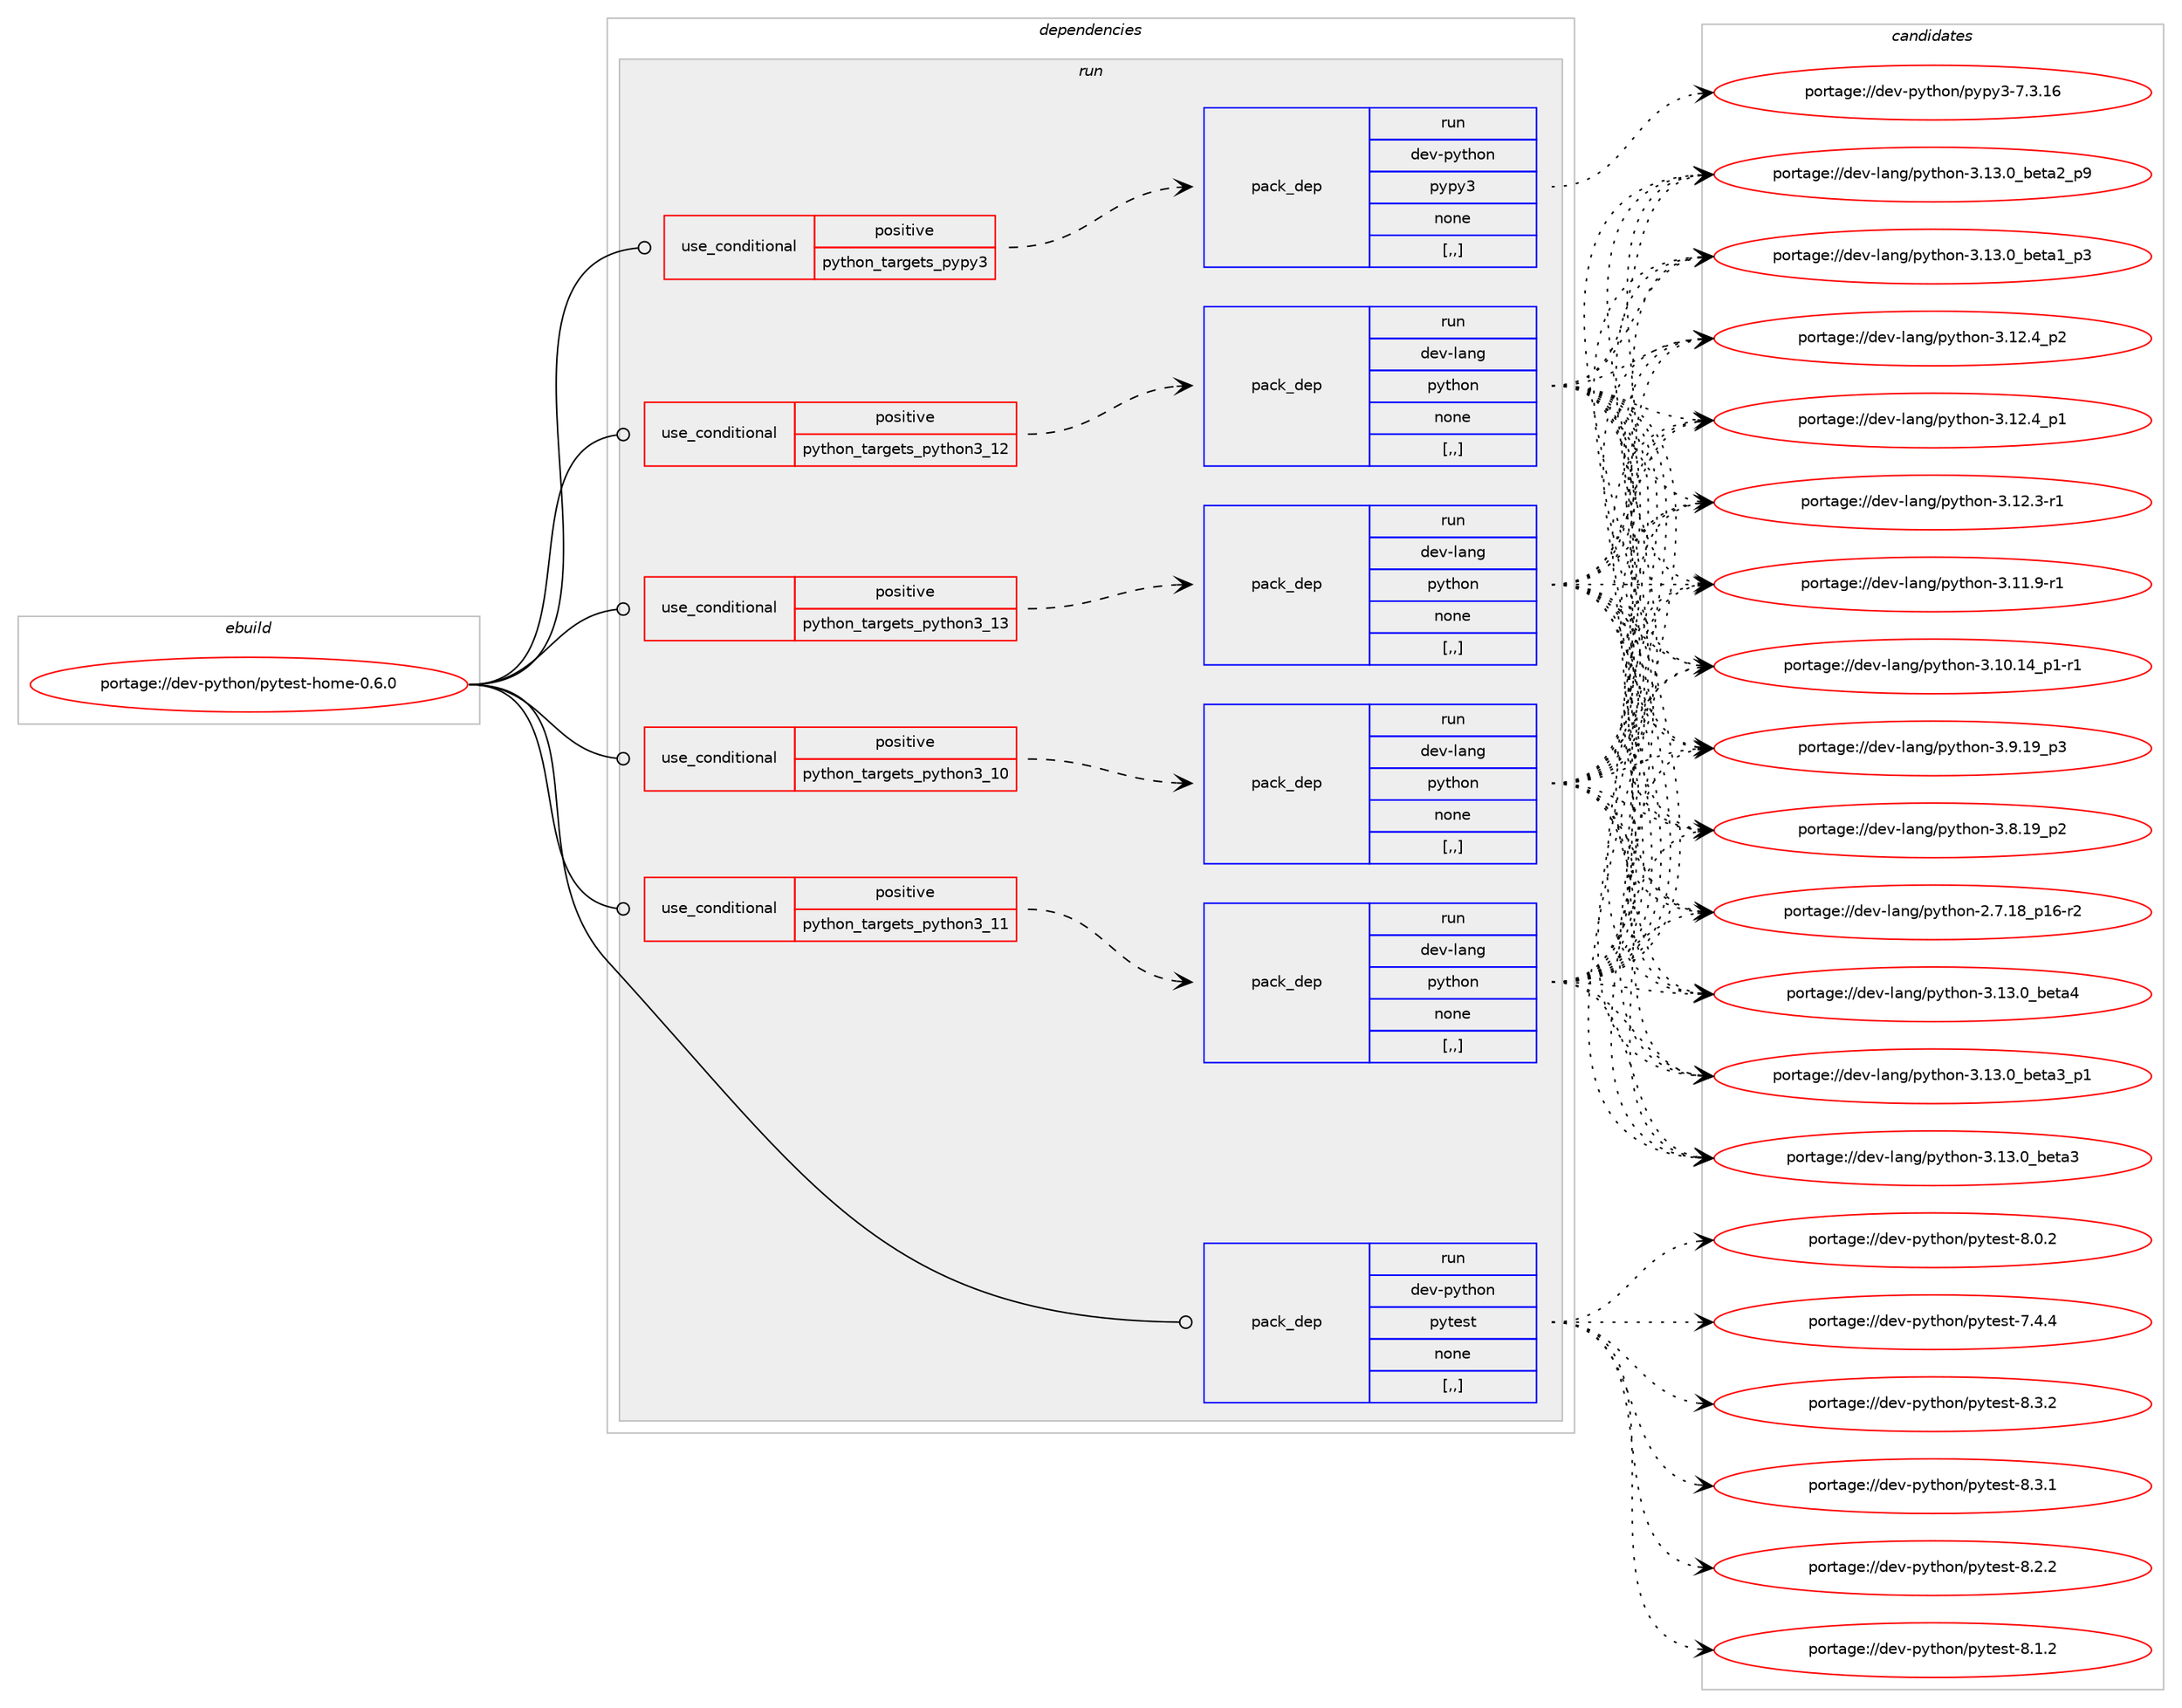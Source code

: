 digraph prolog {

# *************
# Graph options
# *************

newrank=true;
concentrate=true;
compound=true;
graph [rankdir=LR,fontname=Helvetica,fontsize=10,ranksep=1.5];#, ranksep=2.5, nodesep=0.2];
edge  [arrowhead=vee];
node  [fontname=Helvetica,fontsize=10];

# **********
# The ebuild
# **********

subgraph cluster_leftcol {
color=gray;
label=<<i>ebuild</i>>;
id [label="portage://dev-python/pytest-home-0.6.0", color=red, width=4, href="../dev-python/pytest-home-0.6.0.svg"];
}

# ****************
# The dependencies
# ****************

subgraph cluster_midcol {
color=gray;
label=<<i>dependencies</i>>;
subgraph cluster_compile {
fillcolor="#eeeeee";
style=filled;
label=<<i>compile</i>>;
}
subgraph cluster_compileandrun {
fillcolor="#eeeeee";
style=filled;
label=<<i>compile and run</i>>;
}
subgraph cluster_run {
fillcolor="#eeeeee";
style=filled;
label=<<i>run</i>>;
subgraph cond37948 {
dependency159258 [label=<<TABLE BORDER="0" CELLBORDER="1" CELLSPACING="0" CELLPADDING="4"><TR><TD ROWSPAN="3" CELLPADDING="10">use_conditional</TD></TR><TR><TD>positive</TD></TR><TR><TD>python_targets_pypy3</TD></TR></TABLE>>, shape=none, color=red];
subgraph pack120041 {
dependency159259 [label=<<TABLE BORDER="0" CELLBORDER="1" CELLSPACING="0" CELLPADDING="4" WIDTH="220"><TR><TD ROWSPAN="6" CELLPADDING="30">pack_dep</TD></TR><TR><TD WIDTH="110">run</TD></TR><TR><TD>dev-python</TD></TR><TR><TD>pypy3</TD></TR><TR><TD>none</TD></TR><TR><TD>[,,]</TD></TR></TABLE>>, shape=none, color=blue];
}
dependency159258:e -> dependency159259:w [weight=20,style="dashed",arrowhead="vee"];
}
id:e -> dependency159258:w [weight=20,style="solid",arrowhead="odot"];
subgraph cond37949 {
dependency159260 [label=<<TABLE BORDER="0" CELLBORDER="1" CELLSPACING="0" CELLPADDING="4"><TR><TD ROWSPAN="3" CELLPADDING="10">use_conditional</TD></TR><TR><TD>positive</TD></TR><TR><TD>python_targets_python3_10</TD></TR></TABLE>>, shape=none, color=red];
subgraph pack120042 {
dependency159261 [label=<<TABLE BORDER="0" CELLBORDER="1" CELLSPACING="0" CELLPADDING="4" WIDTH="220"><TR><TD ROWSPAN="6" CELLPADDING="30">pack_dep</TD></TR><TR><TD WIDTH="110">run</TD></TR><TR><TD>dev-lang</TD></TR><TR><TD>python</TD></TR><TR><TD>none</TD></TR><TR><TD>[,,]</TD></TR></TABLE>>, shape=none, color=blue];
}
dependency159260:e -> dependency159261:w [weight=20,style="dashed",arrowhead="vee"];
}
id:e -> dependency159260:w [weight=20,style="solid",arrowhead="odot"];
subgraph cond37950 {
dependency159262 [label=<<TABLE BORDER="0" CELLBORDER="1" CELLSPACING="0" CELLPADDING="4"><TR><TD ROWSPAN="3" CELLPADDING="10">use_conditional</TD></TR><TR><TD>positive</TD></TR><TR><TD>python_targets_python3_11</TD></TR></TABLE>>, shape=none, color=red];
subgraph pack120043 {
dependency159263 [label=<<TABLE BORDER="0" CELLBORDER="1" CELLSPACING="0" CELLPADDING="4" WIDTH="220"><TR><TD ROWSPAN="6" CELLPADDING="30">pack_dep</TD></TR><TR><TD WIDTH="110">run</TD></TR><TR><TD>dev-lang</TD></TR><TR><TD>python</TD></TR><TR><TD>none</TD></TR><TR><TD>[,,]</TD></TR></TABLE>>, shape=none, color=blue];
}
dependency159262:e -> dependency159263:w [weight=20,style="dashed",arrowhead="vee"];
}
id:e -> dependency159262:w [weight=20,style="solid",arrowhead="odot"];
subgraph cond37951 {
dependency159264 [label=<<TABLE BORDER="0" CELLBORDER="1" CELLSPACING="0" CELLPADDING="4"><TR><TD ROWSPAN="3" CELLPADDING="10">use_conditional</TD></TR><TR><TD>positive</TD></TR><TR><TD>python_targets_python3_12</TD></TR></TABLE>>, shape=none, color=red];
subgraph pack120044 {
dependency159265 [label=<<TABLE BORDER="0" CELLBORDER="1" CELLSPACING="0" CELLPADDING="4" WIDTH="220"><TR><TD ROWSPAN="6" CELLPADDING="30">pack_dep</TD></TR><TR><TD WIDTH="110">run</TD></TR><TR><TD>dev-lang</TD></TR><TR><TD>python</TD></TR><TR><TD>none</TD></TR><TR><TD>[,,]</TD></TR></TABLE>>, shape=none, color=blue];
}
dependency159264:e -> dependency159265:w [weight=20,style="dashed",arrowhead="vee"];
}
id:e -> dependency159264:w [weight=20,style="solid",arrowhead="odot"];
subgraph cond37952 {
dependency159266 [label=<<TABLE BORDER="0" CELLBORDER="1" CELLSPACING="0" CELLPADDING="4"><TR><TD ROWSPAN="3" CELLPADDING="10">use_conditional</TD></TR><TR><TD>positive</TD></TR><TR><TD>python_targets_python3_13</TD></TR></TABLE>>, shape=none, color=red];
subgraph pack120045 {
dependency159267 [label=<<TABLE BORDER="0" CELLBORDER="1" CELLSPACING="0" CELLPADDING="4" WIDTH="220"><TR><TD ROWSPAN="6" CELLPADDING="30">pack_dep</TD></TR><TR><TD WIDTH="110">run</TD></TR><TR><TD>dev-lang</TD></TR><TR><TD>python</TD></TR><TR><TD>none</TD></TR><TR><TD>[,,]</TD></TR></TABLE>>, shape=none, color=blue];
}
dependency159266:e -> dependency159267:w [weight=20,style="dashed",arrowhead="vee"];
}
id:e -> dependency159266:w [weight=20,style="solid",arrowhead="odot"];
subgraph pack120046 {
dependency159268 [label=<<TABLE BORDER="0" CELLBORDER="1" CELLSPACING="0" CELLPADDING="4" WIDTH="220"><TR><TD ROWSPAN="6" CELLPADDING="30">pack_dep</TD></TR><TR><TD WIDTH="110">run</TD></TR><TR><TD>dev-python</TD></TR><TR><TD>pytest</TD></TR><TR><TD>none</TD></TR><TR><TD>[,,]</TD></TR></TABLE>>, shape=none, color=blue];
}
id:e -> dependency159268:w [weight=20,style="solid",arrowhead="odot"];
}
}

# **************
# The candidates
# **************

subgraph cluster_choices {
rank=same;
color=gray;
label=<<i>candidates</i>>;

subgraph choice120041 {
color=black;
nodesep=1;
choice10010111845112121116104111110471121211121215145554651464954 [label="portage://dev-python/pypy3-7.3.16", color=red, width=4,href="../dev-python/pypy3-7.3.16.svg"];
dependency159259:e -> choice10010111845112121116104111110471121211121215145554651464954:w [style=dotted,weight="100"];
}
subgraph choice120042 {
color=black;
nodesep=1;
choice1001011184510897110103471121211161041111104551464951464895981011169752 [label="portage://dev-lang/python-3.13.0_beta4", color=red, width=4,href="../dev-lang/python-3.13.0_beta4.svg"];
choice10010111845108971101034711212111610411111045514649514648959810111697519511249 [label="portage://dev-lang/python-3.13.0_beta3_p1", color=red, width=4,href="../dev-lang/python-3.13.0_beta3_p1.svg"];
choice1001011184510897110103471121211161041111104551464951464895981011169751 [label="portage://dev-lang/python-3.13.0_beta3", color=red, width=4,href="../dev-lang/python-3.13.0_beta3.svg"];
choice10010111845108971101034711212111610411111045514649514648959810111697509511257 [label="portage://dev-lang/python-3.13.0_beta2_p9", color=red, width=4,href="../dev-lang/python-3.13.0_beta2_p9.svg"];
choice10010111845108971101034711212111610411111045514649514648959810111697499511251 [label="portage://dev-lang/python-3.13.0_beta1_p3", color=red, width=4,href="../dev-lang/python-3.13.0_beta1_p3.svg"];
choice100101118451089711010347112121116104111110455146495046529511250 [label="portage://dev-lang/python-3.12.4_p2", color=red, width=4,href="../dev-lang/python-3.12.4_p2.svg"];
choice100101118451089711010347112121116104111110455146495046529511249 [label="portage://dev-lang/python-3.12.4_p1", color=red, width=4,href="../dev-lang/python-3.12.4_p1.svg"];
choice100101118451089711010347112121116104111110455146495046514511449 [label="portage://dev-lang/python-3.12.3-r1", color=red, width=4,href="../dev-lang/python-3.12.3-r1.svg"];
choice100101118451089711010347112121116104111110455146494946574511449 [label="portage://dev-lang/python-3.11.9-r1", color=red, width=4,href="../dev-lang/python-3.11.9-r1.svg"];
choice100101118451089711010347112121116104111110455146494846495295112494511449 [label="portage://dev-lang/python-3.10.14_p1-r1", color=red, width=4,href="../dev-lang/python-3.10.14_p1-r1.svg"];
choice100101118451089711010347112121116104111110455146574649579511251 [label="portage://dev-lang/python-3.9.19_p3", color=red, width=4,href="../dev-lang/python-3.9.19_p3.svg"];
choice100101118451089711010347112121116104111110455146564649579511250 [label="portage://dev-lang/python-3.8.19_p2", color=red, width=4,href="../dev-lang/python-3.8.19_p2.svg"];
choice100101118451089711010347112121116104111110455046554649569511249544511450 [label="portage://dev-lang/python-2.7.18_p16-r2", color=red, width=4,href="../dev-lang/python-2.7.18_p16-r2.svg"];
dependency159261:e -> choice1001011184510897110103471121211161041111104551464951464895981011169752:w [style=dotted,weight="100"];
dependency159261:e -> choice10010111845108971101034711212111610411111045514649514648959810111697519511249:w [style=dotted,weight="100"];
dependency159261:e -> choice1001011184510897110103471121211161041111104551464951464895981011169751:w [style=dotted,weight="100"];
dependency159261:e -> choice10010111845108971101034711212111610411111045514649514648959810111697509511257:w [style=dotted,weight="100"];
dependency159261:e -> choice10010111845108971101034711212111610411111045514649514648959810111697499511251:w [style=dotted,weight="100"];
dependency159261:e -> choice100101118451089711010347112121116104111110455146495046529511250:w [style=dotted,weight="100"];
dependency159261:e -> choice100101118451089711010347112121116104111110455146495046529511249:w [style=dotted,weight="100"];
dependency159261:e -> choice100101118451089711010347112121116104111110455146495046514511449:w [style=dotted,weight="100"];
dependency159261:e -> choice100101118451089711010347112121116104111110455146494946574511449:w [style=dotted,weight="100"];
dependency159261:e -> choice100101118451089711010347112121116104111110455146494846495295112494511449:w [style=dotted,weight="100"];
dependency159261:e -> choice100101118451089711010347112121116104111110455146574649579511251:w [style=dotted,weight="100"];
dependency159261:e -> choice100101118451089711010347112121116104111110455146564649579511250:w [style=dotted,weight="100"];
dependency159261:e -> choice100101118451089711010347112121116104111110455046554649569511249544511450:w [style=dotted,weight="100"];
}
subgraph choice120043 {
color=black;
nodesep=1;
choice1001011184510897110103471121211161041111104551464951464895981011169752 [label="portage://dev-lang/python-3.13.0_beta4", color=red, width=4,href="../dev-lang/python-3.13.0_beta4.svg"];
choice10010111845108971101034711212111610411111045514649514648959810111697519511249 [label="portage://dev-lang/python-3.13.0_beta3_p1", color=red, width=4,href="../dev-lang/python-3.13.0_beta3_p1.svg"];
choice1001011184510897110103471121211161041111104551464951464895981011169751 [label="portage://dev-lang/python-3.13.0_beta3", color=red, width=4,href="../dev-lang/python-3.13.0_beta3.svg"];
choice10010111845108971101034711212111610411111045514649514648959810111697509511257 [label="portage://dev-lang/python-3.13.0_beta2_p9", color=red, width=4,href="../dev-lang/python-3.13.0_beta2_p9.svg"];
choice10010111845108971101034711212111610411111045514649514648959810111697499511251 [label="portage://dev-lang/python-3.13.0_beta1_p3", color=red, width=4,href="../dev-lang/python-3.13.0_beta1_p3.svg"];
choice100101118451089711010347112121116104111110455146495046529511250 [label="portage://dev-lang/python-3.12.4_p2", color=red, width=4,href="../dev-lang/python-3.12.4_p2.svg"];
choice100101118451089711010347112121116104111110455146495046529511249 [label="portage://dev-lang/python-3.12.4_p1", color=red, width=4,href="../dev-lang/python-3.12.4_p1.svg"];
choice100101118451089711010347112121116104111110455146495046514511449 [label="portage://dev-lang/python-3.12.3-r1", color=red, width=4,href="../dev-lang/python-3.12.3-r1.svg"];
choice100101118451089711010347112121116104111110455146494946574511449 [label="portage://dev-lang/python-3.11.9-r1", color=red, width=4,href="../dev-lang/python-3.11.9-r1.svg"];
choice100101118451089711010347112121116104111110455146494846495295112494511449 [label="portage://dev-lang/python-3.10.14_p1-r1", color=red, width=4,href="../dev-lang/python-3.10.14_p1-r1.svg"];
choice100101118451089711010347112121116104111110455146574649579511251 [label="portage://dev-lang/python-3.9.19_p3", color=red, width=4,href="../dev-lang/python-3.9.19_p3.svg"];
choice100101118451089711010347112121116104111110455146564649579511250 [label="portage://dev-lang/python-3.8.19_p2", color=red, width=4,href="../dev-lang/python-3.8.19_p2.svg"];
choice100101118451089711010347112121116104111110455046554649569511249544511450 [label="portage://dev-lang/python-2.7.18_p16-r2", color=red, width=4,href="../dev-lang/python-2.7.18_p16-r2.svg"];
dependency159263:e -> choice1001011184510897110103471121211161041111104551464951464895981011169752:w [style=dotted,weight="100"];
dependency159263:e -> choice10010111845108971101034711212111610411111045514649514648959810111697519511249:w [style=dotted,weight="100"];
dependency159263:e -> choice1001011184510897110103471121211161041111104551464951464895981011169751:w [style=dotted,weight="100"];
dependency159263:e -> choice10010111845108971101034711212111610411111045514649514648959810111697509511257:w [style=dotted,weight="100"];
dependency159263:e -> choice10010111845108971101034711212111610411111045514649514648959810111697499511251:w [style=dotted,weight="100"];
dependency159263:e -> choice100101118451089711010347112121116104111110455146495046529511250:w [style=dotted,weight="100"];
dependency159263:e -> choice100101118451089711010347112121116104111110455146495046529511249:w [style=dotted,weight="100"];
dependency159263:e -> choice100101118451089711010347112121116104111110455146495046514511449:w [style=dotted,weight="100"];
dependency159263:e -> choice100101118451089711010347112121116104111110455146494946574511449:w [style=dotted,weight="100"];
dependency159263:e -> choice100101118451089711010347112121116104111110455146494846495295112494511449:w [style=dotted,weight="100"];
dependency159263:e -> choice100101118451089711010347112121116104111110455146574649579511251:w [style=dotted,weight="100"];
dependency159263:e -> choice100101118451089711010347112121116104111110455146564649579511250:w [style=dotted,weight="100"];
dependency159263:e -> choice100101118451089711010347112121116104111110455046554649569511249544511450:w [style=dotted,weight="100"];
}
subgraph choice120044 {
color=black;
nodesep=1;
choice1001011184510897110103471121211161041111104551464951464895981011169752 [label="portage://dev-lang/python-3.13.0_beta4", color=red, width=4,href="../dev-lang/python-3.13.0_beta4.svg"];
choice10010111845108971101034711212111610411111045514649514648959810111697519511249 [label="portage://dev-lang/python-3.13.0_beta3_p1", color=red, width=4,href="../dev-lang/python-3.13.0_beta3_p1.svg"];
choice1001011184510897110103471121211161041111104551464951464895981011169751 [label="portage://dev-lang/python-3.13.0_beta3", color=red, width=4,href="../dev-lang/python-3.13.0_beta3.svg"];
choice10010111845108971101034711212111610411111045514649514648959810111697509511257 [label="portage://dev-lang/python-3.13.0_beta2_p9", color=red, width=4,href="../dev-lang/python-3.13.0_beta2_p9.svg"];
choice10010111845108971101034711212111610411111045514649514648959810111697499511251 [label="portage://dev-lang/python-3.13.0_beta1_p3", color=red, width=4,href="../dev-lang/python-3.13.0_beta1_p3.svg"];
choice100101118451089711010347112121116104111110455146495046529511250 [label="portage://dev-lang/python-3.12.4_p2", color=red, width=4,href="../dev-lang/python-3.12.4_p2.svg"];
choice100101118451089711010347112121116104111110455146495046529511249 [label="portage://dev-lang/python-3.12.4_p1", color=red, width=4,href="../dev-lang/python-3.12.4_p1.svg"];
choice100101118451089711010347112121116104111110455146495046514511449 [label="portage://dev-lang/python-3.12.3-r1", color=red, width=4,href="../dev-lang/python-3.12.3-r1.svg"];
choice100101118451089711010347112121116104111110455146494946574511449 [label="portage://dev-lang/python-3.11.9-r1", color=red, width=4,href="../dev-lang/python-3.11.9-r1.svg"];
choice100101118451089711010347112121116104111110455146494846495295112494511449 [label="portage://dev-lang/python-3.10.14_p1-r1", color=red, width=4,href="../dev-lang/python-3.10.14_p1-r1.svg"];
choice100101118451089711010347112121116104111110455146574649579511251 [label="portage://dev-lang/python-3.9.19_p3", color=red, width=4,href="../dev-lang/python-3.9.19_p3.svg"];
choice100101118451089711010347112121116104111110455146564649579511250 [label="portage://dev-lang/python-3.8.19_p2", color=red, width=4,href="../dev-lang/python-3.8.19_p2.svg"];
choice100101118451089711010347112121116104111110455046554649569511249544511450 [label="portage://dev-lang/python-2.7.18_p16-r2", color=red, width=4,href="../dev-lang/python-2.7.18_p16-r2.svg"];
dependency159265:e -> choice1001011184510897110103471121211161041111104551464951464895981011169752:w [style=dotted,weight="100"];
dependency159265:e -> choice10010111845108971101034711212111610411111045514649514648959810111697519511249:w [style=dotted,weight="100"];
dependency159265:e -> choice1001011184510897110103471121211161041111104551464951464895981011169751:w [style=dotted,weight="100"];
dependency159265:e -> choice10010111845108971101034711212111610411111045514649514648959810111697509511257:w [style=dotted,weight="100"];
dependency159265:e -> choice10010111845108971101034711212111610411111045514649514648959810111697499511251:w [style=dotted,weight="100"];
dependency159265:e -> choice100101118451089711010347112121116104111110455146495046529511250:w [style=dotted,weight="100"];
dependency159265:e -> choice100101118451089711010347112121116104111110455146495046529511249:w [style=dotted,weight="100"];
dependency159265:e -> choice100101118451089711010347112121116104111110455146495046514511449:w [style=dotted,weight="100"];
dependency159265:e -> choice100101118451089711010347112121116104111110455146494946574511449:w [style=dotted,weight="100"];
dependency159265:e -> choice100101118451089711010347112121116104111110455146494846495295112494511449:w [style=dotted,weight="100"];
dependency159265:e -> choice100101118451089711010347112121116104111110455146574649579511251:w [style=dotted,weight="100"];
dependency159265:e -> choice100101118451089711010347112121116104111110455146564649579511250:w [style=dotted,weight="100"];
dependency159265:e -> choice100101118451089711010347112121116104111110455046554649569511249544511450:w [style=dotted,weight="100"];
}
subgraph choice120045 {
color=black;
nodesep=1;
choice1001011184510897110103471121211161041111104551464951464895981011169752 [label="portage://dev-lang/python-3.13.0_beta4", color=red, width=4,href="../dev-lang/python-3.13.0_beta4.svg"];
choice10010111845108971101034711212111610411111045514649514648959810111697519511249 [label="portage://dev-lang/python-3.13.0_beta3_p1", color=red, width=4,href="../dev-lang/python-3.13.0_beta3_p1.svg"];
choice1001011184510897110103471121211161041111104551464951464895981011169751 [label="portage://dev-lang/python-3.13.0_beta3", color=red, width=4,href="../dev-lang/python-3.13.0_beta3.svg"];
choice10010111845108971101034711212111610411111045514649514648959810111697509511257 [label="portage://dev-lang/python-3.13.0_beta2_p9", color=red, width=4,href="../dev-lang/python-3.13.0_beta2_p9.svg"];
choice10010111845108971101034711212111610411111045514649514648959810111697499511251 [label="portage://dev-lang/python-3.13.0_beta1_p3", color=red, width=4,href="../dev-lang/python-3.13.0_beta1_p3.svg"];
choice100101118451089711010347112121116104111110455146495046529511250 [label="portage://dev-lang/python-3.12.4_p2", color=red, width=4,href="../dev-lang/python-3.12.4_p2.svg"];
choice100101118451089711010347112121116104111110455146495046529511249 [label="portage://dev-lang/python-3.12.4_p1", color=red, width=4,href="../dev-lang/python-3.12.4_p1.svg"];
choice100101118451089711010347112121116104111110455146495046514511449 [label="portage://dev-lang/python-3.12.3-r1", color=red, width=4,href="../dev-lang/python-3.12.3-r1.svg"];
choice100101118451089711010347112121116104111110455146494946574511449 [label="portage://dev-lang/python-3.11.9-r1", color=red, width=4,href="../dev-lang/python-3.11.9-r1.svg"];
choice100101118451089711010347112121116104111110455146494846495295112494511449 [label="portage://dev-lang/python-3.10.14_p1-r1", color=red, width=4,href="../dev-lang/python-3.10.14_p1-r1.svg"];
choice100101118451089711010347112121116104111110455146574649579511251 [label="portage://dev-lang/python-3.9.19_p3", color=red, width=4,href="../dev-lang/python-3.9.19_p3.svg"];
choice100101118451089711010347112121116104111110455146564649579511250 [label="portage://dev-lang/python-3.8.19_p2", color=red, width=4,href="../dev-lang/python-3.8.19_p2.svg"];
choice100101118451089711010347112121116104111110455046554649569511249544511450 [label="portage://dev-lang/python-2.7.18_p16-r2", color=red, width=4,href="../dev-lang/python-2.7.18_p16-r2.svg"];
dependency159267:e -> choice1001011184510897110103471121211161041111104551464951464895981011169752:w [style=dotted,weight="100"];
dependency159267:e -> choice10010111845108971101034711212111610411111045514649514648959810111697519511249:w [style=dotted,weight="100"];
dependency159267:e -> choice1001011184510897110103471121211161041111104551464951464895981011169751:w [style=dotted,weight="100"];
dependency159267:e -> choice10010111845108971101034711212111610411111045514649514648959810111697509511257:w [style=dotted,weight="100"];
dependency159267:e -> choice10010111845108971101034711212111610411111045514649514648959810111697499511251:w [style=dotted,weight="100"];
dependency159267:e -> choice100101118451089711010347112121116104111110455146495046529511250:w [style=dotted,weight="100"];
dependency159267:e -> choice100101118451089711010347112121116104111110455146495046529511249:w [style=dotted,weight="100"];
dependency159267:e -> choice100101118451089711010347112121116104111110455146495046514511449:w [style=dotted,weight="100"];
dependency159267:e -> choice100101118451089711010347112121116104111110455146494946574511449:w [style=dotted,weight="100"];
dependency159267:e -> choice100101118451089711010347112121116104111110455146494846495295112494511449:w [style=dotted,weight="100"];
dependency159267:e -> choice100101118451089711010347112121116104111110455146574649579511251:w [style=dotted,weight="100"];
dependency159267:e -> choice100101118451089711010347112121116104111110455146564649579511250:w [style=dotted,weight="100"];
dependency159267:e -> choice100101118451089711010347112121116104111110455046554649569511249544511450:w [style=dotted,weight="100"];
}
subgraph choice120046 {
color=black;
nodesep=1;
choice1001011184511212111610411111047112121116101115116455646514650 [label="portage://dev-python/pytest-8.3.2", color=red, width=4,href="../dev-python/pytest-8.3.2.svg"];
choice1001011184511212111610411111047112121116101115116455646514649 [label="portage://dev-python/pytest-8.3.1", color=red, width=4,href="../dev-python/pytest-8.3.1.svg"];
choice1001011184511212111610411111047112121116101115116455646504650 [label="portage://dev-python/pytest-8.2.2", color=red, width=4,href="../dev-python/pytest-8.2.2.svg"];
choice1001011184511212111610411111047112121116101115116455646494650 [label="portage://dev-python/pytest-8.1.2", color=red, width=4,href="../dev-python/pytest-8.1.2.svg"];
choice1001011184511212111610411111047112121116101115116455646484650 [label="portage://dev-python/pytest-8.0.2", color=red, width=4,href="../dev-python/pytest-8.0.2.svg"];
choice1001011184511212111610411111047112121116101115116455546524652 [label="portage://dev-python/pytest-7.4.4", color=red, width=4,href="../dev-python/pytest-7.4.4.svg"];
dependency159268:e -> choice1001011184511212111610411111047112121116101115116455646514650:w [style=dotted,weight="100"];
dependency159268:e -> choice1001011184511212111610411111047112121116101115116455646514649:w [style=dotted,weight="100"];
dependency159268:e -> choice1001011184511212111610411111047112121116101115116455646504650:w [style=dotted,weight="100"];
dependency159268:e -> choice1001011184511212111610411111047112121116101115116455646494650:w [style=dotted,weight="100"];
dependency159268:e -> choice1001011184511212111610411111047112121116101115116455646484650:w [style=dotted,weight="100"];
dependency159268:e -> choice1001011184511212111610411111047112121116101115116455546524652:w [style=dotted,weight="100"];
}
}

}
